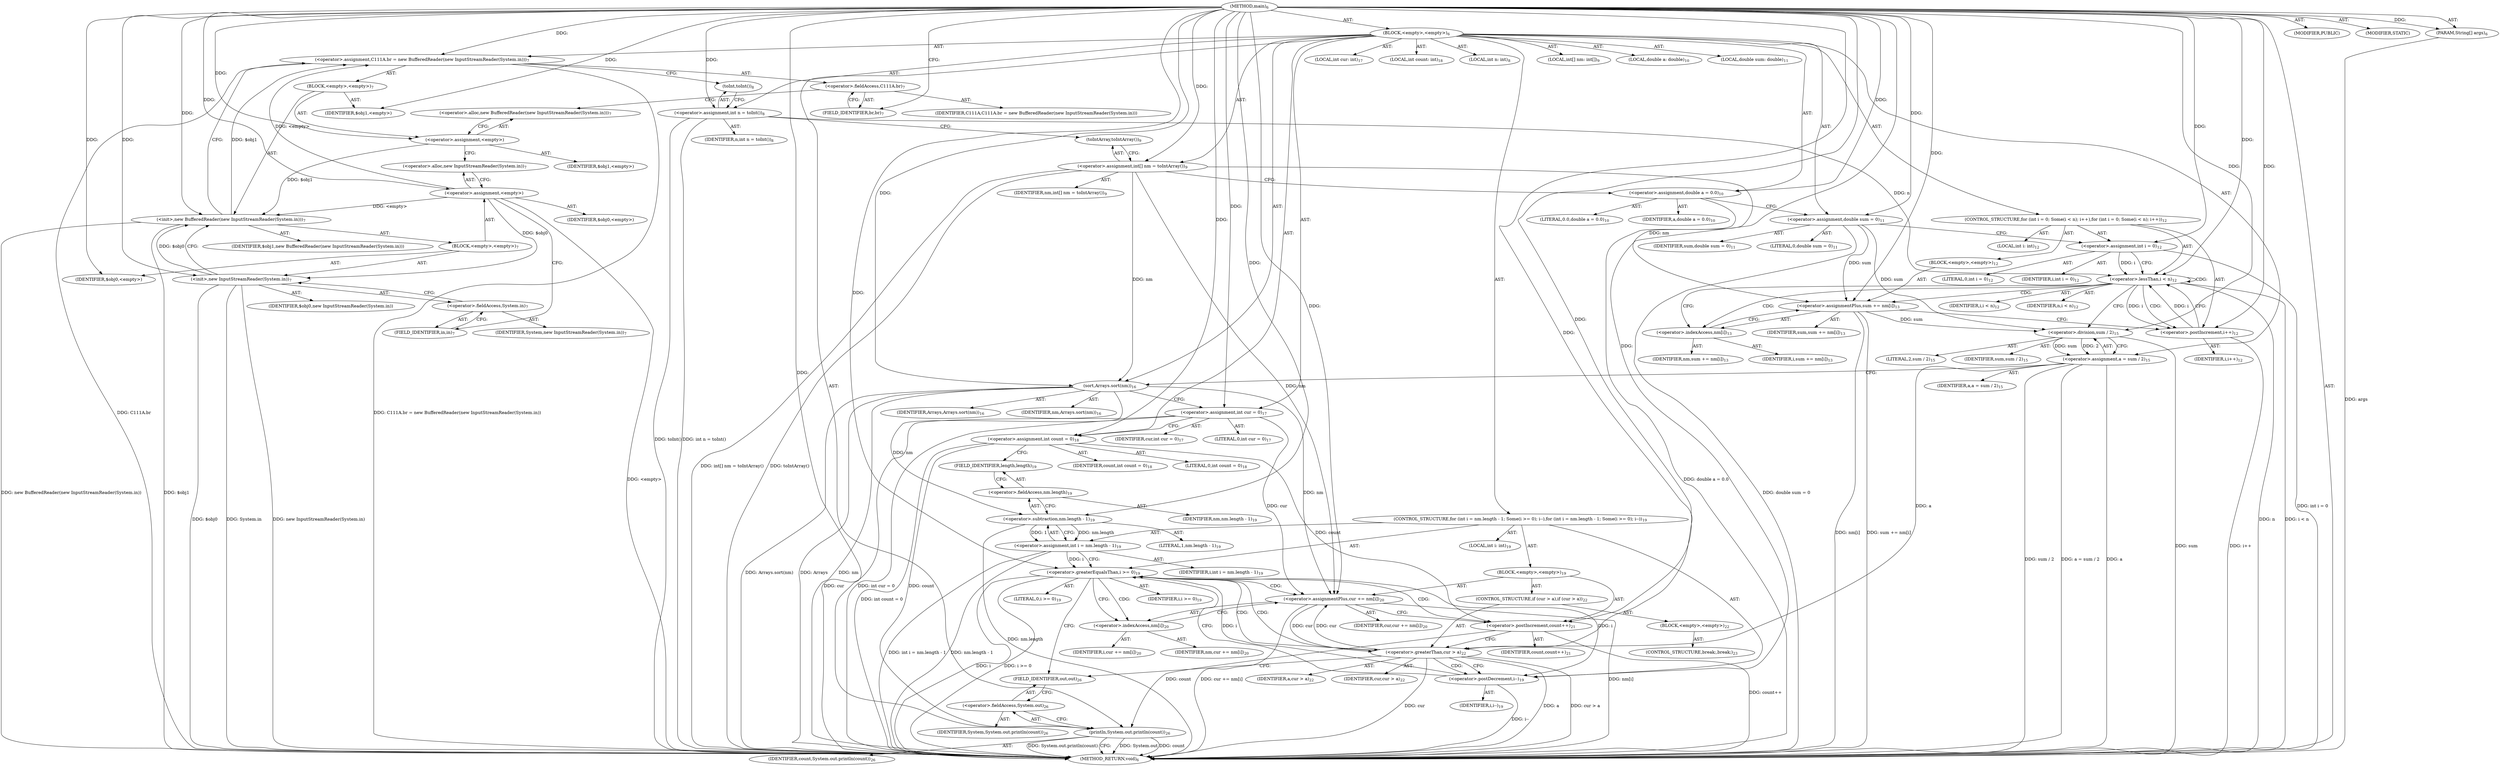 digraph "main" {  
"19" [label = <(METHOD,main)<SUB>6</SUB>> ]
"20" [label = <(PARAM,String[] args)<SUB>6</SUB>> ]
"21" [label = <(BLOCK,&lt;empty&gt;,&lt;empty&gt;)<SUB>6</SUB>> ]
"22" [label = <(&lt;operator&gt;.assignment,C111A.br = new BufferedReader(new InputStreamReader(System.in)))<SUB>7</SUB>> ]
"23" [label = <(&lt;operator&gt;.fieldAccess,C111A.br)<SUB>7</SUB>> ]
"24" [label = <(IDENTIFIER,C111A,C111A.br = new BufferedReader(new InputStreamReader(System.in)))> ]
"25" [label = <(FIELD_IDENTIFIER,br,br)<SUB>7</SUB>> ]
"26" [label = <(BLOCK,&lt;empty&gt;,&lt;empty&gt;)<SUB>7</SUB>> ]
"27" [label = <(&lt;operator&gt;.assignment,&lt;empty&gt;)> ]
"28" [label = <(IDENTIFIER,$obj1,&lt;empty&gt;)> ]
"29" [label = <(&lt;operator&gt;.alloc,new BufferedReader(new InputStreamReader(System.in)))<SUB>7</SUB>> ]
"30" [label = <(&lt;init&gt;,new BufferedReader(new InputStreamReader(System.in)))<SUB>7</SUB>> ]
"31" [label = <(IDENTIFIER,$obj1,new BufferedReader(new InputStreamReader(System.in)))> ]
"32" [label = <(BLOCK,&lt;empty&gt;,&lt;empty&gt;)<SUB>7</SUB>> ]
"33" [label = <(&lt;operator&gt;.assignment,&lt;empty&gt;)> ]
"34" [label = <(IDENTIFIER,$obj0,&lt;empty&gt;)> ]
"35" [label = <(&lt;operator&gt;.alloc,new InputStreamReader(System.in))<SUB>7</SUB>> ]
"36" [label = <(&lt;init&gt;,new InputStreamReader(System.in))<SUB>7</SUB>> ]
"37" [label = <(IDENTIFIER,$obj0,new InputStreamReader(System.in))> ]
"38" [label = <(&lt;operator&gt;.fieldAccess,System.in)<SUB>7</SUB>> ]
"39" [label = <(IDENTIFIER,System,new InputStreamReader(System.in))<SUB>7</SUB>> ]
"40" [label = <(FIELD_IDENTIFIER,in,in)<SUB>7</SUB>> ]
"41" [label = <(IDENTIFIER,$obj0,&lt;empty&gt;)> ]
"42" [label = <(IDENTIFIER,$obj1,&lt;empty&gt;)> ]
"43" [label = <(LOCAL,int n: int)<SUB>8</SUB>> ]
"44" [label = <(&lt;operator&gt;.assignment,int n = toInt())<SUB>8</SUB>> ]
"45" [label = <(IDENTIFIER,n,int n = toInt())<SUB>8</SUB>> ]
"46" [label = <(toInt,toInt())<SUB>8</SUB>> ]
"47" [label = <(LOCAL,int[] nm: int[])<SUB>9</SUB>> ]
"48" [label = <(&lt;operator&gt;.assignment,int[] nm = toIntArray())<SUB>9</SUB>> ]
"49" [label = <(IDENTIFIER,nm,int[] nm = toIntArray())<SUB>9</SUB>> ]
"50" [label = <(toIntArray,toIntArray())<SUB>9</SUB>> ]
"51" [label = <(LOCAL,double a: double)<SUB>10</SUB>> ]
"52" [label = <(&lt;operator&gt;.assignment,double a = 0.0)<SUB>10</SUB>> ]
"53" [label = <(IDENTIFIER,a,double a = 0.0)<SUB>10</SUB>> ]
"54" [label = <(LITERAL,0.0,double a = 0.0)<SUB>10</SUB>> ]
"55" [label = <(LOCAL,double sum: double)<SUB>11</SUB>> ]
"56" [label = <(&lt;operator&gt;.assignment,double sum = 0)<SUB>11</SUB>> ]
"57" [label = <(IDENTIFIER,sum,double sum = 0)<SUB>11</SUB>> ]
"58" [label = <(LITERAL,0,double sum = 0)<SUB>11</SUB>> ]
"59" [label = <(CONTROL_STRUCTURE,for (int i = 0; Some(i &lt; n); i++),for (int i = 0; Some(i &lt; n); i++))<SUB>12</SUB>> ]
"60" [label = <(LOCAL,int i: int)<SUB>12</SUB>> ]
"61" [label = <(&lt;operator&gt;.assignment,int i = 0)<SUB>12</SUB>> ]
"62" [label = <(IDENTIFIER,i,int i = 0)<SUB>12</SUB>> ]
"63" [label = <(LITERAL,0,int i = 0)<SUB>12</SUB>> ]
"64" [label = <(&lt;operator&gt;.lessThan,i &lt; n)<SUB>12</SUB>> ]
"65" [label = <(IDENTIFIER,i,i &lt; n)<SUB>12</SUB>> ]
"66" [label = <(IDENTIFIER,n,i &lt; n)<SUB>12</SUB>> ]
"67" [label = <(&lt;operator&gt;.postIncrement,i++)<SUB>12</SUB>> ]
"68" [label = <(IDENTIFIER,i,i++)<SUB>12</SUB>> ]
"69" [label = <(BLOCK,&lt;empty&gt;,&lt;empty&gt;)<SUB>12</SUB>> ]
"70" [label = <(&lt;operator&gt;.assignmentPlus,sum += nm[i])<SUB>13</SUB>> ]
"71" [label = <(IDENTIFIER,sum,sum += nm[i])<SUB>13</SUB>> ]
"72" [label = <(&lt;operator&gt;.indexAccess,nm[i])<SUB>13</SUB>> ]
"73" [label = <(IDENTIFIER,nm,sum += nm[i])<SUB>13</SUB>> ]
"74" [label = <(IDENTIFIER,i,sum += nm[i])<SUB>13</SUB>> ]
"75" [label = <(&lt;operator&gt;.assignment,a = sum / 2)<SUB>15</SUB>> ]
"76" [label = <(IDENTIFIER,a,a = sum / 2)<SUB>15</SUB>> ]
"77" [label = <(&lt;operator&gt;.division,sum / 2)<SUB>15</SUB>> ]
"78" [label = <(IDENTIFIER,sum,sum / 2)<SUB>15</SUB>> ]
"79" [label = <(LITERAL,2,sum / 2)<SUB>15</SUB>> ]
"80" [label = <(sort,Arrays.sort(nm))<SUB>16</SUB>> ]
"81" [label = <(IDENTIFIER,Arrays,Arrays.sort(nm))<SUB>16</SUB>> ]
"82" [label = <(IDENTIFIER,nm,Arrays.sort(nm))<SUB>16</SUB>> ]
"83" [label = <(LOCAL,int cur: int)<SUB>17</SUB>> ]
"84" [label = <(&lt;operator&gt;.assignment,int cur = 0)<SUB>17</SUB>> ]
"85" [label = <(IDENTIFIER,cur,int cur = 0)<SUB>17</SUB>> ]
"86" [label = <(LITERAL,0,int cur = 0)<SUB>17</SUB>> ]
"87" [label = <(LOCAL,int count: int)<SUB>18</SUB>> ]
"88" [label = <(&lt;operator&gt;.assignment,int count = 0)<SUB>18</SUB>> ]
"89" [label = <(IDENTIFIER,count,int count = 0)<SUB>18</SUB>> ]
"90" [label = <(LITERAL,0,int count = 0)<SUB>18</SUB>> ]
"91" [label = <(CONTROL_STRUCTURE,for (int i = nm.length - 1; Some(i &gt;= 0); i--),for (int i = nm.length - 1; Some(i &gt;= 0); i--))<SUB>19</SUB>> ]
"92" [label = <(LOCAL,int i: int)<SUB>19</SUB>> ]
"93" [label = <(&lt;operator&gt;.assignment,int i = nm.length - 1)<SUB>19</SUB>> ]
"94" [label = <(IDENTIFIER,i,int i = nm.length - 1)<SUB>19</SUB>> ]
"95" [label = <(&lt;operator&gt;.subtraction,nm.length - 1)<SUB>19</SUB>> ]
"96" [label = <(&lt;operator&gt;.fieldAccess,nm.length)<SUB>19</SUB>> ]
"97" [label = <(IDENTIFIER,nm,nm.length - 1)<SUB>19</SUB>> ]
"98" [label = <(FIELD_IDENTIFIER,length,length)<SUB>19</SUB>> ]
"99" [label = <(LITERAL,1,nm.length - 1)<SUB>19</SUB>> ]
"100" [label = <(&lt;operator&gt;.greaterEqualsThan,i &gt;= 0)<SUB>19</SUB>> ]
"101" [label = <(IDENTIFIER,i,i &gt;= 0)<SUB>19</SUB>> ]
"102" [label = <(LITERAL,0,i &gt;= 0)<SUB>19</SUB>> ]
"103" [label = <(&lt;operator&gt;.postDecrement,i--)<SUB>19</SUB>> ]
"104" [label = <(IDENTIFIER,i,i--)<SUB>19</SUB>> ]
"105" [label = <(BLOCK,&lt;empty&gt;,&lt;empty&gt;)<SUB>19</SUB>> ]
"106" [label = <(&lt;operator&gt;.assignmentPlus,cur += nm[i])<SUB>20</SUB>> ]
"107" [label = <(IDENTIFIER,cur,cur += nm[i])<SUB>20</SUB>> ]
"108" [label = <(&lt;operator&gt;.indexAccess,nm[i])<SUB>20</SUB>> ]
"109" [label = <(IDENTIFIER,nm,cur += nm[i])<SUB>20</SUB>> ]
"110" [label = <(IDENTIFIER,i,cur += nm[i])<SUB>20</SUB>> ]
"111" [label = <(&lt;operator&gt;.postIncrement,count++)<SUB>21</SUB>> ]
"112" [label = <(IDENTIFIER,count,count++)<SUB>21</SUB>> ]
"113" [label = <(CONTROL_STRUCTURE,if (cur &gt; a),if (cur &gt; a))<SUB>22</SUB>> ]
"114" [label = <(&lt;operator&gt;.greaterThan,cur &gt; a)<SUB>22</SUB>> ]
"115" [label = <(IDENTIFIER,cur,cur &gt; a)<SUB>22</SUB>> ]
"116" [label = <(IDENTIFIER,a,cur &gt; a)<SUB>22</SUB>> ]
"117" [label = <(BLOCK,&lt;empty&gt;,&lt;empty&gt;)<SUB>22</SUB>> ]
"118" [label = <(CONTROL_STRUCTURE,break;,break;)<SUB>23</SUB>> ]
"119" [label = <(println,System.out.println(count))<SUB>26</SUB>> ]
"120" [label = <(&lt;operator&gt;.fieldAccess,System.out)<SUB>26</SUB>> ]
"121" [label = <(IDENTIFIER,System,System.out.println(count))<SUB>26</SUB>> ]
"122" [label = <(FIELD_IDENTIFIER,out,out)<SUB>26</SUB>> ]
"123" [label = <(IDENTIFIER,count,System.out.println(count))<SUB>26</SUB>> ]
"124" [label = <(MODIFIER,PUBLIC)> ]
"125" [label = <(MODIFIER,STATIC)> ]
"126" [label = <(METHOD_RETURN,void)<SUB>6</SUB>> ]
  "19" -> "20"  [ label = "AST: "] 
  "19" -> "21"  [ label = "AST: "] 
  "19" -> "124"  [ label = "AST: "] 
  "19" -> "125"  [ label = "AST: "] 
  "19" -> "126"  [ label = "AST: "] 
  "21" -> "22"  [ label = "AST: "] 
  "21" -> "43"  [ label = "AST: "] 
  "21" -> "44"  [ label = "AST: "] 
  "21" -> "47"  [ label = "AST: "] 
  "21" -> "48"  [ label = "AST: "] 
  "21" -> "51"  [ label = "AST: "] 
  "21" -> "52"  [ label = "AST: "] 
  "21" -> "55"  [ label = "AST: "] 
  "21" -> "56"  [ label = "AST: "] 
  "21" -> "59"  [ label = "AST: "] 
  "21" -> "75"  [ label = "AST: "] 
  "21" -> "80"  [ label = "AST: "] 
  "21" -> "83"  [ label = "AST: "] 
  "21" -> "84"  [ label = "AST: "] 
  "21" -> "87"  [ label = "AST: "] 
  "21" -> "88"  [ label = "AST: "] 
  "21" -> "91"  [ label = "AST: "] 
  "21" -> "119"  [ label = "AST: "] 
  "22" -> "23"  [ label = "AST: "] 
  "22" -> "26"  [ label = "AST: "] 
  "23" -> "24"  [ label = "AST: "] 
  "23" -> "25"  [ label = "AST: "] 
  "26" -> "27"  [ label = "AST: "] 
  "26" -> "30"  [ label = "AST: "] 
  "26" -> "42"  [ label = "AST: "] 
  "27" -> "28"  [ label = "AST: "] 
  "27" -> "29"  [ label = "AST: "] 
  "30" -> "31"  [ label = "AST: "] 
  "30" -> "32"  [ label = "AST: "] 
  "32" -> "33"  [ label = "AST: "] 
  "32" -> "36"  [ label = "AST: "] 
  "32" -> "41"  [ label = "AST: "] 
  "33" -> "34"  [ label = "AST: "] 
  "33" -> "35"  [ label = "AST: "] 
  "36" -> "37"  [ label = "AST: "] 
  "36" -> "38"  [ label = "AST: "] 
  "38" -> "39"  [ label = "AST: "] 
  "38" -> "40"  [ label = "AST: "] 
  "44" -> "45"  [ label = "AST: "] 
  "44" -> "46"  [ label = "AST: "] 
  "48" -> "49"  [ label = "AST: "] 
  "48" -> "50"  [ label = "AST: "] 
  "52" -> "53"  [ label = "AST: "] 
  "52" -> "54"  [ label = "AST: "] 
  "56" -> "57"  [ label = "AST: "] 
  "56" -> "58"  [ label = "AST: "] 
  "59" -> "60"  [ label = "AST: "] 
  "59" -> "61"  [ label = "AST: "] 
  "59" -> "64"  [ label = "AST: "] 
  "59" -> "67"  [ label = "AST: "] 
  "59" -> "69"  [ label = "AST: "] 
  "61" -> "62"  [ label = "AST: "] 
  "61" -> "63"  [ label = "AST: "] 
  "64" -> "65"  [ label = "AST: "] 
  "64" -> "66"  [ label = "AST: "] 
  "67" -> "68"  [ label = "AST: "] 
  "69" -> "70"  [ label = "AST: "] 
  "70" -> "71"  [ label = "AST: "] 
  "70" -> "72"  [ label = "AST: "] 
  "72" -> "73"  [ label = "AST: "] 
  "72" -> "74"  [ label = "AST: "] 
  "75" -> "76"  [ label = "AST: "] 
  "75" -> "77"  [ label = "AST: "] 
  "77" -> "78"  [ label = "AST: "] 
  "77" -> "79"  [ label = "AST: "] 
  "80" -> "81"  [ label = "AST: "] 
  "80" -> "82"  [ label = "AST: "] 
  "84" -> "85"  [ label = "AST: "] 
  "84" -> "86"  [ label = "AST: "] 
  "88" -> "89"  [ label = "AST: "] 
  "88" -> "90"  [ label = "AST: "] 
  "91" -> "92"  [ label = "AST: "] 
  "91" -> "93"  [ label = "AST: "] 
  "91" -> "100"  [ label = "AST: "] 
  "91" -> "103"  [ label = "AST: "] 
  "91" -> "105"  [ label = "AST: "] 
  "93" -> "94"  [ label = "AST: "] 
  "93" -> "95"  [ label = "AST: "] 
  "95" -> "96"  [ label = "AST: "] 
  "95" -> "99"  [ label = "AST: "] 
  "96" -> "97"  [ label = "AST: "] 
  "96" -> "98"  [ label = "AST: "] 
  "100" -> "101"  [ label = "AST: "] 
  "100" -> "102"  [ label = "AST: "] 
  "103" -> "104"  [ label = "AST: "] 
  "105" -> "106"  [ label = "AST: "] 
  "105" -> "111"  [ label = "AST: "] 
  "105" -> "113"  [ label = "AST: "] 
  "106" -> "107"  [ label = "AST: "] 
  "106" -> "108"  [ label = "AST: "] 
  "108" -> "109"  [ label = "AST: "] 
  "108" -> "110"  [ label = "AST: "] 
  "111" -> "112"  [ label = "AST: "] 
  "113" -> "114"  [ label = "AST: "] 
  "113" -> "117"  [ label = "AST: "] 
  "114" -> "115"  [ label = "AST: "] 
  "114" -> "116"  [ label = "AST: "] 
  "117" -> "118"  [ label = "AST: "] 
  "119" -> "120"  [ label = "AST: "] 
  "119" -> "123"  [ label = "AST: "] 
  "120" -> "121"  [ label = "AST: "] 
  "120" -> "122"  [ label = "AST: "] 
  "22" -> "46"  [ label = "CFG: "] 
  "44" -> "50"  [ label = "CFG: "] 
  "48" -> "52"  [ label = "CFG: "] 
  "52" -> "56"  [ label = "CFG: "] 
  "56" -> "61"  [ label = "CFG: "] 
  "75" -> "80"  [ label = "CFG: "] 
  "80" -> "84"  [ label = "CFG: "] 
  "84" -> "88"  [ label = "CFG: "] 
  "88" -> "98"  [ label = "CFG: "] 
  "119" -> "126"  [ label = "CFG: "] 
  "23" -> "29"  [ label = "CFG: "] 
  "46" -> "44"  [ label = "CFG: "] 
  "50" -> "48"  [ label = "CFG: "] 
  "61" -> "64"  [ label = "CFG: "] 
  "64" -> "72"  [ label = "CFG: "] 
  "64" -> "77"  [ label = "CFG: "] 
  "67" -> "64"  [ label = "CFG: "] 
  "77" -> "75"  [ label = "CFG: "] 
  "93" -> "100"  [ label = "CFG: "] 
  "100" -> "108"  [ label = "CFG: "] 
  "100" -> "122"  [ label = "CFG: "] 
  "103" -> "100"  [ label = "CFG: "] 
  "120" -> "119"  [ label = "CFG: "] 
  "25" -> "23"  [ label = "CFG: "] 
  "27" -> "35"  [ label = "CFG: "] 
  "30" -> "22"  [ label = "CFG: "] 
  "70" -> "67"  [ label = "CFG: "] 
  "95" -> "93"  [ label = "CFG: "] 
  "106" -> "111"  [ label = "CFG: "] 
  "111" -> "114"  [ label = "CFG: "] 
  "122" -> "120"  [ label = "CFG: "] 
  "29" -> "27"  [ label = "CFG: "] 
  "72" -> "70"  [ label = "CFG: "] 
  "96" -> "95"  [ label = "CFG: "] 
  "108" -> "106"  [ label = "CFG: "] 
  "114" -> "122"  [ label = "CFG: "] 
  "114" -> "103"  [ label = "CFG: "] 
  "33" -> "40"  [ label = "CFG: "] 
  "36" -> "30"  [ label = "CFG: "] 
  "98" -> "96"  [ label = "CFG: "] 
  "35" -> "33"  [ label = "CFG: "] 
  "38" -> "36"  [ label = "CFG: "] 
  "40" -> "38"  [ label = "CFG: "] 
  "19" -> "25"  [ label = "CFG: "] 
  "20" -> "126"  [ label = "DDG: args"] 
  "22" -> "126"  [ label = "DDG: C111A.br"] 
  "30" -> "126"  [ label = "DDG: $obj1"] 
  "33" -> "126"  [ label = "DDG: &lt;empty&gt;"] 
  "36" -> "126"  [ label = "DDG: $obj0"] 
  "36" -> "126"  [ label = "DDG: System.in"] 
  "36" -> "126"  [ label = "DDG: new InputStreamReader(System.in)"] 
  "30" -> "126"  [ label = "DDG: new BufferedReader(new InputStreamReader(System.in))"] 
  "22" -> "126"  [ label = "DDG: C111A.br = new BufferedReader(new InputStreamReader(System.in))"] 
  "44" -> "126"  [ label = "DDG: toInt()"] 
  "44" -> "126"  [ label = "DDG: int n = toInt()"] 
  "48" -> "126"  [ label = "DDG: toIntArray()"] 
  "48" -> "126"  [ label = "DDG: int[] nm = toIntArray()"] 
  "52" -> "126"  [ label = "DDG: double a = 0.0"] 
  "56" -> "126"  [ label = "DDG: double sum = 0"] 
  "61" -> "126"  [ label = "DDG: int i = 0"] 
  "64" -> "126"  [ label = "DDG: n"] 
  "64" -> "126"  [ label = "DDG: i &lt; n"] 
  "75" -> "126"  [ label = "DDG: a"] 
  "77" -> "126"  [ label = "DDG: sum"] 
  "75" -> "126"  [ label = "DDG: sum / 2"] 
  "75" -> "126"  [ label = "DDG: a = sum / 2"] 
  "80" -> "126"  [ label = "DDG: nm"] 
  "80" -> "126"  [ label = "DDG: Arrays.sort(nm)"] 
  "84" -> "126"  [ label = "DDG: cur"] 
  "84" -> "126"  [ label = "DDG: int cur = 0"] 
  "88" -> "126"  [ label = "DDG: int count = 0"] 
  "95" -> "126"  [ label = "DDG: nm.length"] 
  "93" -> "126"  [ label = "DDG: nm.length - 1"] 
  "93" -> "126"  [ label = "DDG: int i = nm.length - 1"] 
  "100" -> "126"  [ label = "DDG: i"] 
  "100" -> "126"  [ label = "DDG: i &gt;= 0"] 
  "106" -> "126"  [ label = "DDG: nm[i]"] 
  "106" -> "126"  [ label = "DDG: cur += nm[i]"] 
  "111" -> "126"  [ label = "DDG: count++"] 
  "114" -> "126"  [ label = "DDG: cur"] 
  "114" -> "126"  [ label = "DDG: a"] 
  "114" -> "126"  [ label = "DDG: cur &gt; a"] 
  "103" -> "126"  [ label = "DDG: i--"] 
  "119" -> "126"  [ label = "DDG: System.out"] 
  "119" -> "126"  [ label = "DDG: count"] 
  "119" -> "126"  [ label = "DDG: System.out.println(count)"] 
  "70" -> "126"  [ label = "DDG: nm[i]"] 
  "70" -> "126"  [ label = "DDG: sum += nm[i]"] 
  "67" -> "126"  [ label = "DDG: i++"] 
  "80" -> "126"  [ label = "DDG: Arrays"] 
  "19" -> "20"  [ label = "DDG: "] 
  "33" -> "22"  [ label = "DDG: &lt;empty&gt;"] 
  "30" -> "22"  [ label = "DDG: $obj1"] 
  "19" -> "22"  [ label = "DDG: "] 
  "19" -> "44"  [ label = "DDG: "] 
  "19" -> "48"  [ label = "DDG: "] 
  "19" -> "52"  [ label = "DDG: "] 
  "19" -> "56"  [ label = "DDG: "] 
  "77" -> "75"  [ label = "DDG: sum"] 
  "77" -> "75"  [ label = "DDG: 2"] 
  "19" -> "84"  [ label = "DDG: "] 
  "19" -> "88"  [ label = "DDG: "] 
  "19" -> "61"  [ label = "DDG: "] 
  "19" -> "80"  [ label = "DDG: "] 
  "48" -> "80"  [ label = "DDG: nm"] 
  "95" -> "93"  [ label = "DDG: nm.length"] 
  "95" -> "93"  [ label = "DDG: 1"] 
  "88" -> "119"  [ label = "DDG: count"] 
  "111" -> "119"  [ label = "DDG: count"] 
  "19" -> "119"  [ label = "DDG: "] 
  "19" -> "27"  [ label = "DDG: "] 
  "19" -> "42"  [ label = "DDG: "] 
  "61" -> "64"  [ label = "DDG: i"] 
  "67" -> "64"  [ label = "DDG: i"] 
  "19" -> "64"  [ label = "DDG: "] 
  "44" -> "64"  [ label = "DDG: n"] 
  "64" -> "67"  [ label = "DDG: i"] 
  "19" -> "67"  [ label = "DDG: "] 
  "48" -> "70"  [ label = "DDG: nm"] 
  "56" -> "77"  [ label = "DDG: sum"] 
  "70" -> "77"  [ label = "DDG: sum"] 
  "19" -> "77"  [ label = "DDG: "] 
  "93" -> "100"  [ label = "DDG: i"] 
  "103" -> "100"  [ label = "DDG: i"] 
  "19" -> "100"  [ label = "DDG: "] 
  "100" -> "103"  [ label = "DDG: i"] 
  "19" -> "103"  [ label = "DDG: "] 
  "80" -> "106"  [ label = "DDG: nm"] 
  "48" -> "106"  [ label = "DDG: nm"] 
  "27" -> "30"  [ label = "DDG: $obj1"] 
  "19" -> "30"  [ label = "DDG: "] 
  "33" -> "30"  [ label = "DDG: &lt;empty&gt;"] 
  "36" -> "30"  [ label = "DDG: $obj0"] 
  "56" -> "70"  [ label = "DDG: sum"] 
  "19" -> "70"  [ label = "DDG: "] 
  "80" -> "95"  [ label = "DDG: nm"] 
  "19" -> "95"  [ label = "DDG: "] 
  "84" -> "106"  [ label = "DDG: cur"] 
  "114" -> "106"  [ label = "DDG: cur"] 
  "19" -> "106"  [ label = "DDG: "] 
  "88" -> "111"  [ label = "DDG: count"] 
  "19" -> "111"  [ label = "DDG: "] 
  "19" -> "33"  [ label = "DDG: "] 
  "19" -> "41"  [ label = "DDG: "] 
  "106" -> "114"  [ label = "DDG: cur"] 
  "19" -> "114"  [ label = "DDG: "] 
  "75" -> "114"  [ label = "DDG: a"] 
  "33" -> "36"  [ label = "DDG: $obj0"] 
  "19" -> "36"  [ label = "DDG: "] 
  "64" -> "64"  [ label = "CDG: "] 
  "64" -> "72"  [ label = "CDG: "] 
  "64" -> "67"  [ label = "CDG: "] 
  "64" -> "70"  [ label = "CDG: "] 
  "100" -> "114"  [ label = "CDG: "] 
  "100" -> "106"  [ label = "CDG: "] 
  "100" -> "108"  [ label = "CDG: "] 
  "100" -> "111"  [ label = "CDG: "] 
  "114" -> "100"  [ label = "CDG: "] 
  "114" -> "103"  [ label = "CDG: "] 
}
